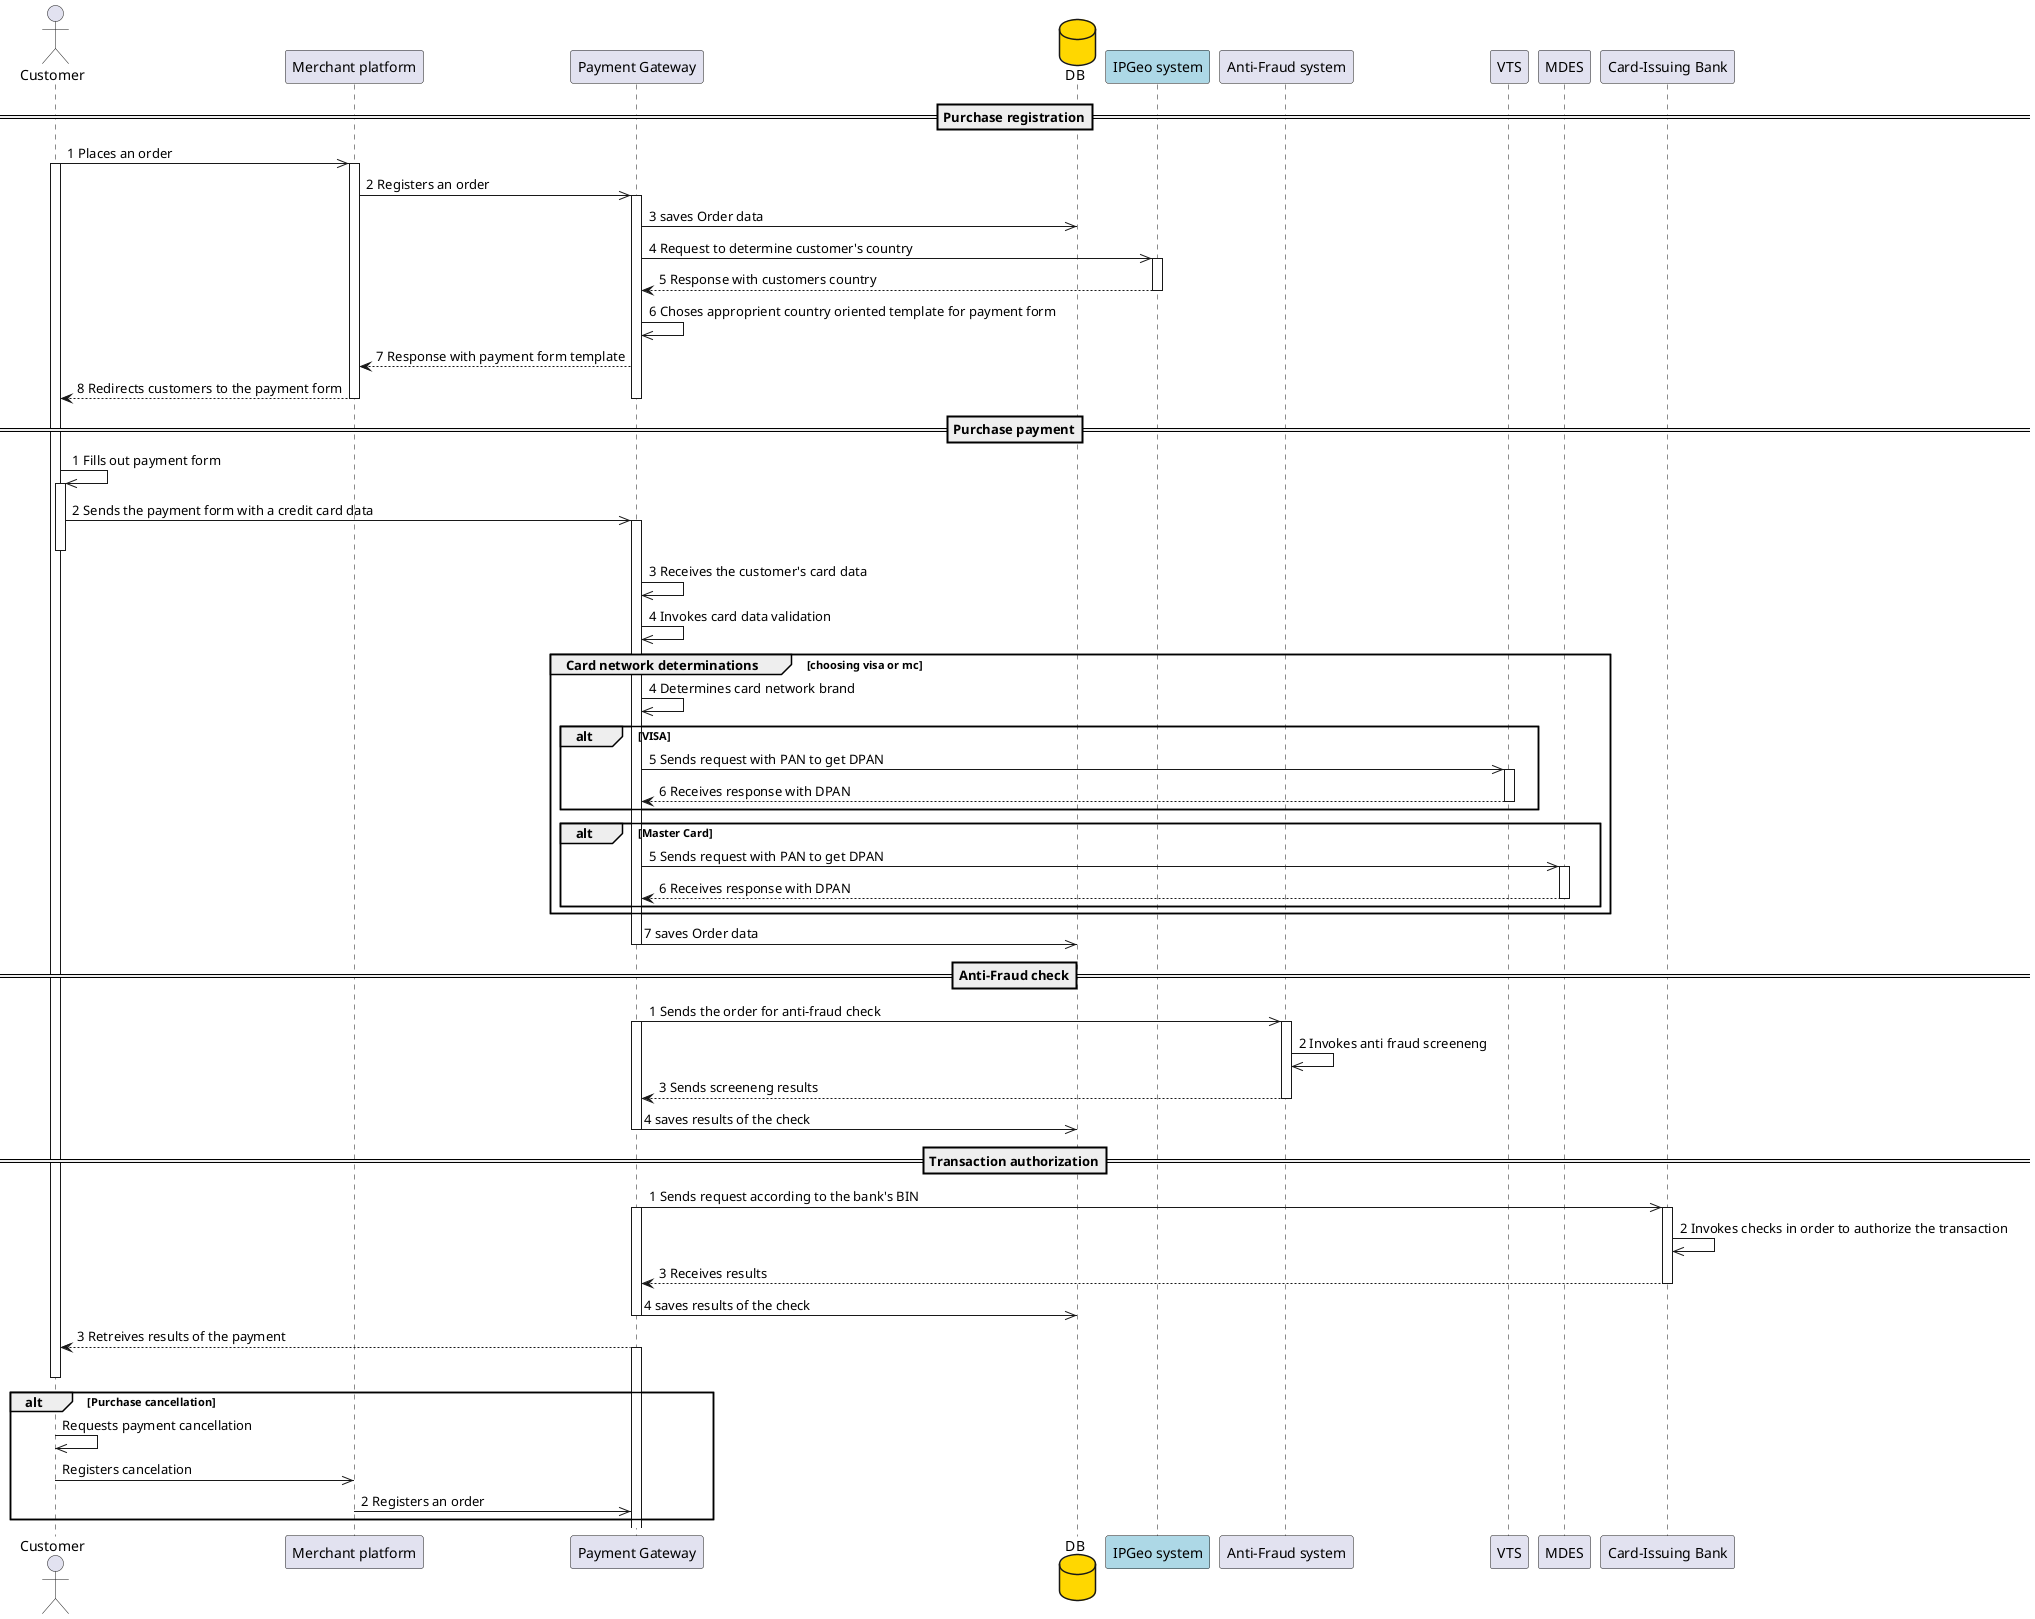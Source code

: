 @startuml

actor "Customer" as A
participant "Merchant platform" as B
participant "Payment Gateway" as C
database DB  #gold
participant "IPGeo system" as D #lightblue
participant "Anti-Fraud system" as E
participant "VTS" as F
participant "MDES" as G
participant "Card-Issuing Bank" as H

==Purchase registration==
"A" ->> "B": 1 Places an order
Activate A
Activate B
"B" ->> "C": 2 Registers an order
Activate C
"C" ->> DB: 3 saves Order data
"C" ->> "D": 4 Request to determine customer's country
Activate D
"C" <-- "D": 5 Response with customers country
Deactivate D

"C" ->> "C": 6 Choses approprient country oriented template for payment form
"B" <-- "C": 7 Response with payment form template
"A" <-- "B": 8 Redirects customers to the payment form
Deactivate C
Deactivate B


==Purchase payment==
"A" ->> "A": 1 Fills out payment form
Activate A
"A" ->> "C": 2 Sends the payment form with a credit card data
Activate C


Deactivate A
"C" ->> "C": 3 Receives the customer's card data
"C" ->> "C": 4 Invokes card data validation

group Card network determinations [choosing visa or mc]
"C" ->> "C": 4 Determines card network brand

alt VISA
"C" ->> "F":  5 Sends request with PAN to get DPAN
Activate F
"C" <-- "F":  6 Receives response with DPAN
Deactivate F
end
alt Master Card
"C" ->> "G":  5 Sends request with PAN to get DPAN
Activate G
"C" <-- "G":  6 Receives response with DPAN
Deactivate G
end
end

"C" ->> DB: 7 saves Order data
Deactivate C

==Anti-Fraud check==

"C" ->> "E": 1 Sends the order for anti-fraud check
Activate C
Activate E
"E" ->> "E": 2 Invokes anti fraud screeneng
"C" <-- "E": 3 Sends screeneng results
Deactivate E
"C" ->> DB: 4 saves results of the check
Deactivate C

==Transaction authorization==
"C" ->> "H": 1 Sends request according to the bank's BIN
Activate C
Activate H
"H" ->> "H": 2 Invokes checks in order to authorize the transaction
"C" <-- "H": 3 Receives results
Deactivate H
"C" ->> DB: 4 saves results of the check
Deactivate C
"A" <-- "C": 3 Retreives results of the payment
Activate C
Deactivate A

alt Purchase cancellation
"A" ->> "A":  Requests payment cancellation
"A" ->> "B": Registers cancelation
"B" ->> "C": 2 Registers an order

end


@enduml

